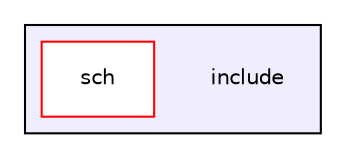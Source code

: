 digraph "include" {
  compound=true
  node [ fontsize="10", fontname="Helvetica"];
  edge [ labelfontsize="10", labelfontname="Helvetica"];
  subgraph clusterdir_d44c64559bbebec7f509842c48db8b23 {
    graph [ bgcolor="#eeeeff", pencolor="black", label="" URL="dir_d44c64559bbebec7f509842c48db8b23.html"];
    dir_d44c64559bbebec7f509842c48db8b23 [shape=plaintext label="include"];
    dir_61da0f9624285bbe00d2dad11a7f8156 [shape=box label="sch" color="red" fillcolor="white" style="filled" URL="dir_61da0f9624285bbe00d2dad11a7f8156.html"];
  }
}
